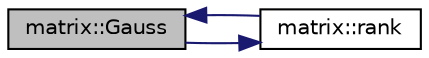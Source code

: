 digraph "matrix::Gauss"
{
  edge [fontname="Helvetica",fontsize="10",labelfontname="Helvetica",labelfontsize="10"];
  node [fontname="Helvetica",fontsize="10",shape=record];
  rankdir="LR";
  Node693 [label="matrix::Gauss",height=0.2,width=0.4,color="black", fillcolor="grey75", style="filled", fontcolor="black"];
  Node693 -> Node694 [color="midnightblue",fontsize="10",style="solid",fontname="Helvetica"];
  Node694 [label="matrix::rank",height=0.2,width=0.4,color="black", fillcolor="white", style="filled",URL="$d1/d8d/classmatrix.html#a6248f2f23a2b0f011a21548cced5dc1f"];
  Node694 -> Node693 [color="midnightblue",fontsize="10",style="solid",fontname="Helvetica"];
}
